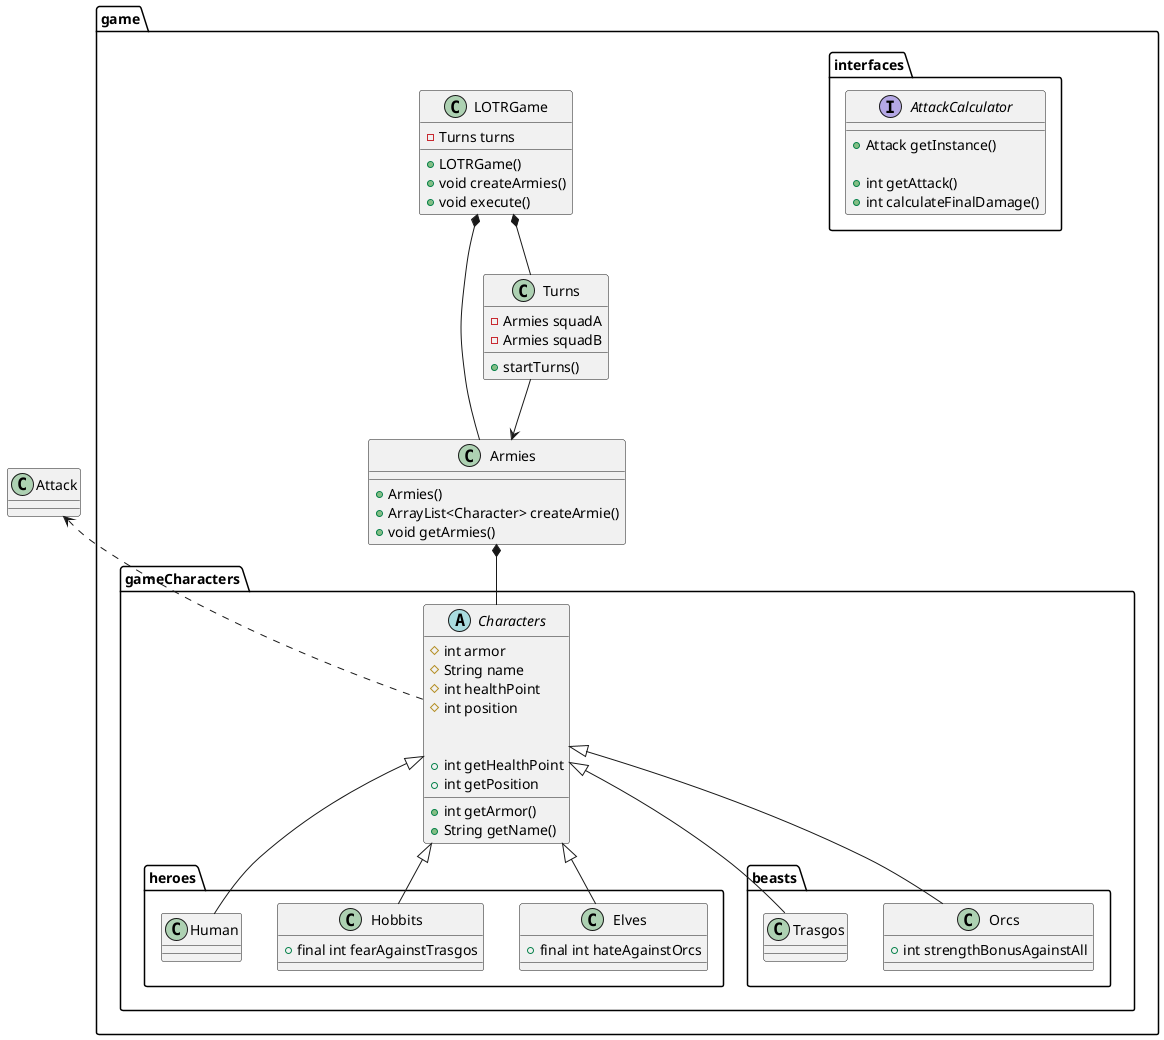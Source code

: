 @startuml LOTRGame




package game{
    Class LOTRGame{
        -Turns turns

        +LOTRGame()
        +void createArmies()
        +void execute()

    }
    Class Armies{

        +Armies()
        +ArrayList<Character> createArmie()
        +void getArmies()
    }

    Class Turns{
        -Armies squadA
        -Armies squadB

        +startTurns()

    }

    package interfaces{

        interface AttackCalculator{
            +Attack getInstance()

            +int getAttack()
            +int calculateFinalDamage()

        }

    }


    package gameCharacters{

        Abstract Class Characters{
            #int armor
            #String name
            #int healthPoint
            #int position


            +int getArmor()
            +String getName()
            +int getHealthPoint
            +int getPosition

        }

        package heroes{
            Class Elves{
                +final int hateAgainstOrcs
            }

            Class Hobbits{
                +final int fearAgainstTrasgos
            }
            Class Human{

            }


        }

        package beasts{


            Class Orcs{
                +int strengthBonusAgainstAll
            }
            Class Trasgos{
            }

        }

    }
}



LOTRGame *-- Turns
LOTRGame *-- Armies

Turns --> Armies

Armies *-- Characters

Characters .up.> Attack

Characters <|-- Elves
Characters <|-- Hobbits
Characters <|-- Human

Characters <|-- Orcs
Characters <|-- Trasgos



@enduml